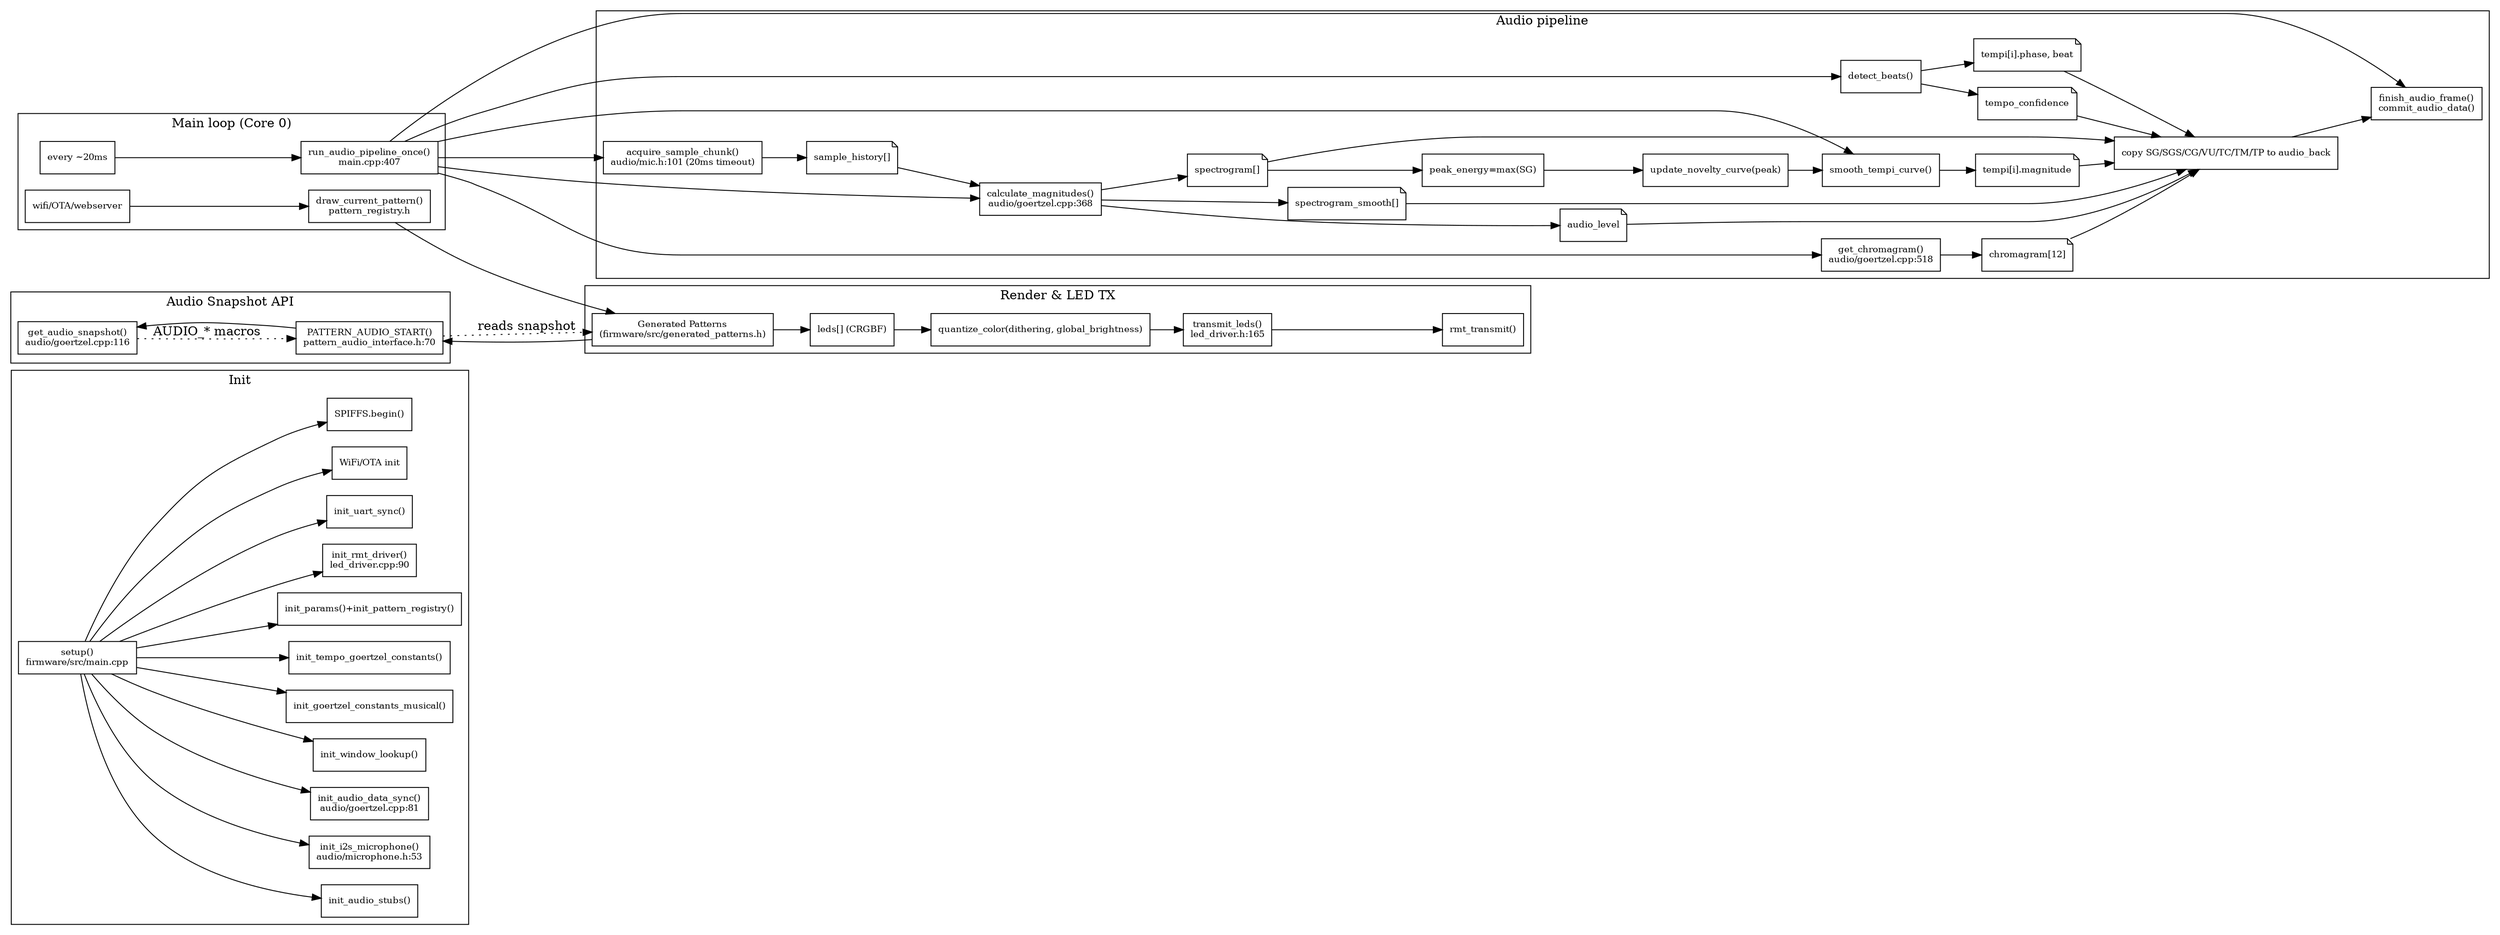 digraph K1_reinvented {
  rankdir=LR;
  node [shape=box, fontsize=10];

  subgraph cluster_init {
    label="Init";
    S [label="setup()\nfirmware/src/main.cpp"];
    RMT [label="init_rmt_driver()\nled_driver.cpp:90"];
    UART [label="init_uart_sync()"]; WIFI [label="WiFi/OTA init"]; FS [label="SPIFFS.begin()"]; AS [label="init_audio_stubs()"]; I2S [label="init_i2s_microphone()\naudio/microphone.h:53"]; ADS [label="init_audio_data_sync()\naudio/goertzel.cpp:81"]; GW [label="init_window_lookup()"]; GM [label="init_goertzel_constants_musical()"]; T0 [label="init_tempo_goertzel_constants()"]; PR [label="init_params()+init_pattern_registry()"]; S -> RMT; S -> UART; S -> WIFI; S -> FS; S -> AS; S -> I2S; S -> ADS; S -> GW; S -> GM; S -> T0; S -> PR;
  }

  subgraph cluster_loop { label="Main loop (Core 0)"; Lw [label="wifi/OTA/webserver"]; tick [label="every ~20ms"]; AP [label="run_audio_pipeline_once()\nmain.cpp:407"]; Draw [label="draw_current_pattern()\npattern_registry.h"]; Lw -> Draw; tick -> AP; }

  subgraph cluster_audio {
    label="Audio pipeline";
    A1 [label="acquire_sample_chunk()\naudio/mic.h:101 (20ms timeout)"]; SH [label="sample_history[]", shape=note]; A2 [label="calculate_magnitudes()\naudio/goertzel.cpp:368"]; SG [label="spectrogram[]", shape=note]; SGS [label="spectrogram_smooth[]", shape=note]; VU [label="audio_level", shape=note]; A3 [label="get_chromagram()\naudio/goertzel.cpp:518"]; CG [label="chromagram[12]", shape=note]; A4a [label="peak_energy=max(SG)"]; A4b [label="update_novelty_curve(peak)"]; A5 [label="smooth_tempi_curve()"]; TM [label="tempi[i].magnitude", shape=note]; A6 [label="detect_beats()"]; TP [label="tempi[i].phase, beat", shape=note]; TC [label="tempo_confidence", shape=note]; copy [label="copy SG/SGS/CG/VU/TC/TM/TP to audio_back"]; COMMIT [label="finish_audio_frame()\ncommit_audio_data()"]; A1 -> SH; SH -> A2; A2 -> SG; A2 -> SGS; A2 -> VU; A3 -> CG; SG -> A4a; A4a -> A4b; A4b -> A5; A5 -> TM; A6 -> TP; A6 -> TC; SG -> copy; SGS -> copy; CG -> copy; VU -> copy; TC -> copy; TM -> copy; TP -> copy; copy -> COMMIT;
  }

  subgraph cluster_snap { label="Audio Snapshot API"; GET [label="get_audio_snapshot()\naudio/goertzel.cpp:116"]; MAC [label="PATTERN_AUDIO_START()\npattern_audio_interface.h:70"]; GET -> MAC [style=dotted, label="AUDIO_* macros"]; }

  subgraph cluster_render { label="Render & LED TX"; P [label="Generated Patterns\n(firmware/src/generated_patterns.h)"]; L0 [label="leds[] (CRGBF)"]; Q [label="quantize_color(dithering, global_brightness)"]; TX [label="transmit_leds()\nled_driver.h:165"]; RMTTX [label="rmt_transmit()"]; Draw -> P; P -> MAC; MAC -> P [style=dotted, label="reads snapshot"]; P -> L0; L0 -> Q; Q -> TX; TX -> RMTTX; }

  AP -> A1; AP -> A2; AP -> A3; AP -> A5; AP -> A6; AP -> COMMIT; MAC -> GET;
}

